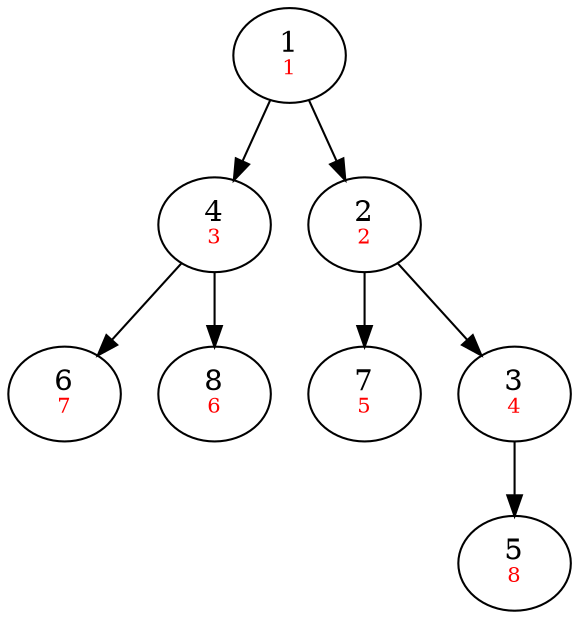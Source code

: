 digraph {
  nn1 [label="n1" pos="2.0,3.0!" label=<1<br/><font point-size="10" color="red">1</font>>]
  nn4 [label="n4" pos="4.0,2.0!" label=<4<br/><font point-size="10" color="red">3</font>>]
  nn6 [label="n6" pos="5.0,1.0!" label=<6<br/><font point-size="10" color="red">7</font>>]
  nn8 [label="n8" pos="3.0,1.0!" label=<8<br/><font point-size="10" color="red">6</font>>]
  nn2 [label="n2" pos="0.0,2.0!" label=<2<br/><font point-size="10" color="red">2</font>>]
  nn7 [label="n7" pos="1.0,1.0!" label=<7<br/><font point-size="10" color="red">5</font>>]
  nn3 [label="n3" pos="-1.0,1.0!" label=<3<br/><font point-size="10" color="red">4</font>>]
  nn5 [label="n5" pos="-1.5,0.0!" label=<5<br/><font point-size="10" color="red">8</font>>]
  nn1 -> nn4 
  nn4 -> nn6 
  nn4 -> nn8 
  nn1 -> nn2 
  nn2 -> nn7 
  nn2 -> nn3 
  nn3 -> nn5 
}